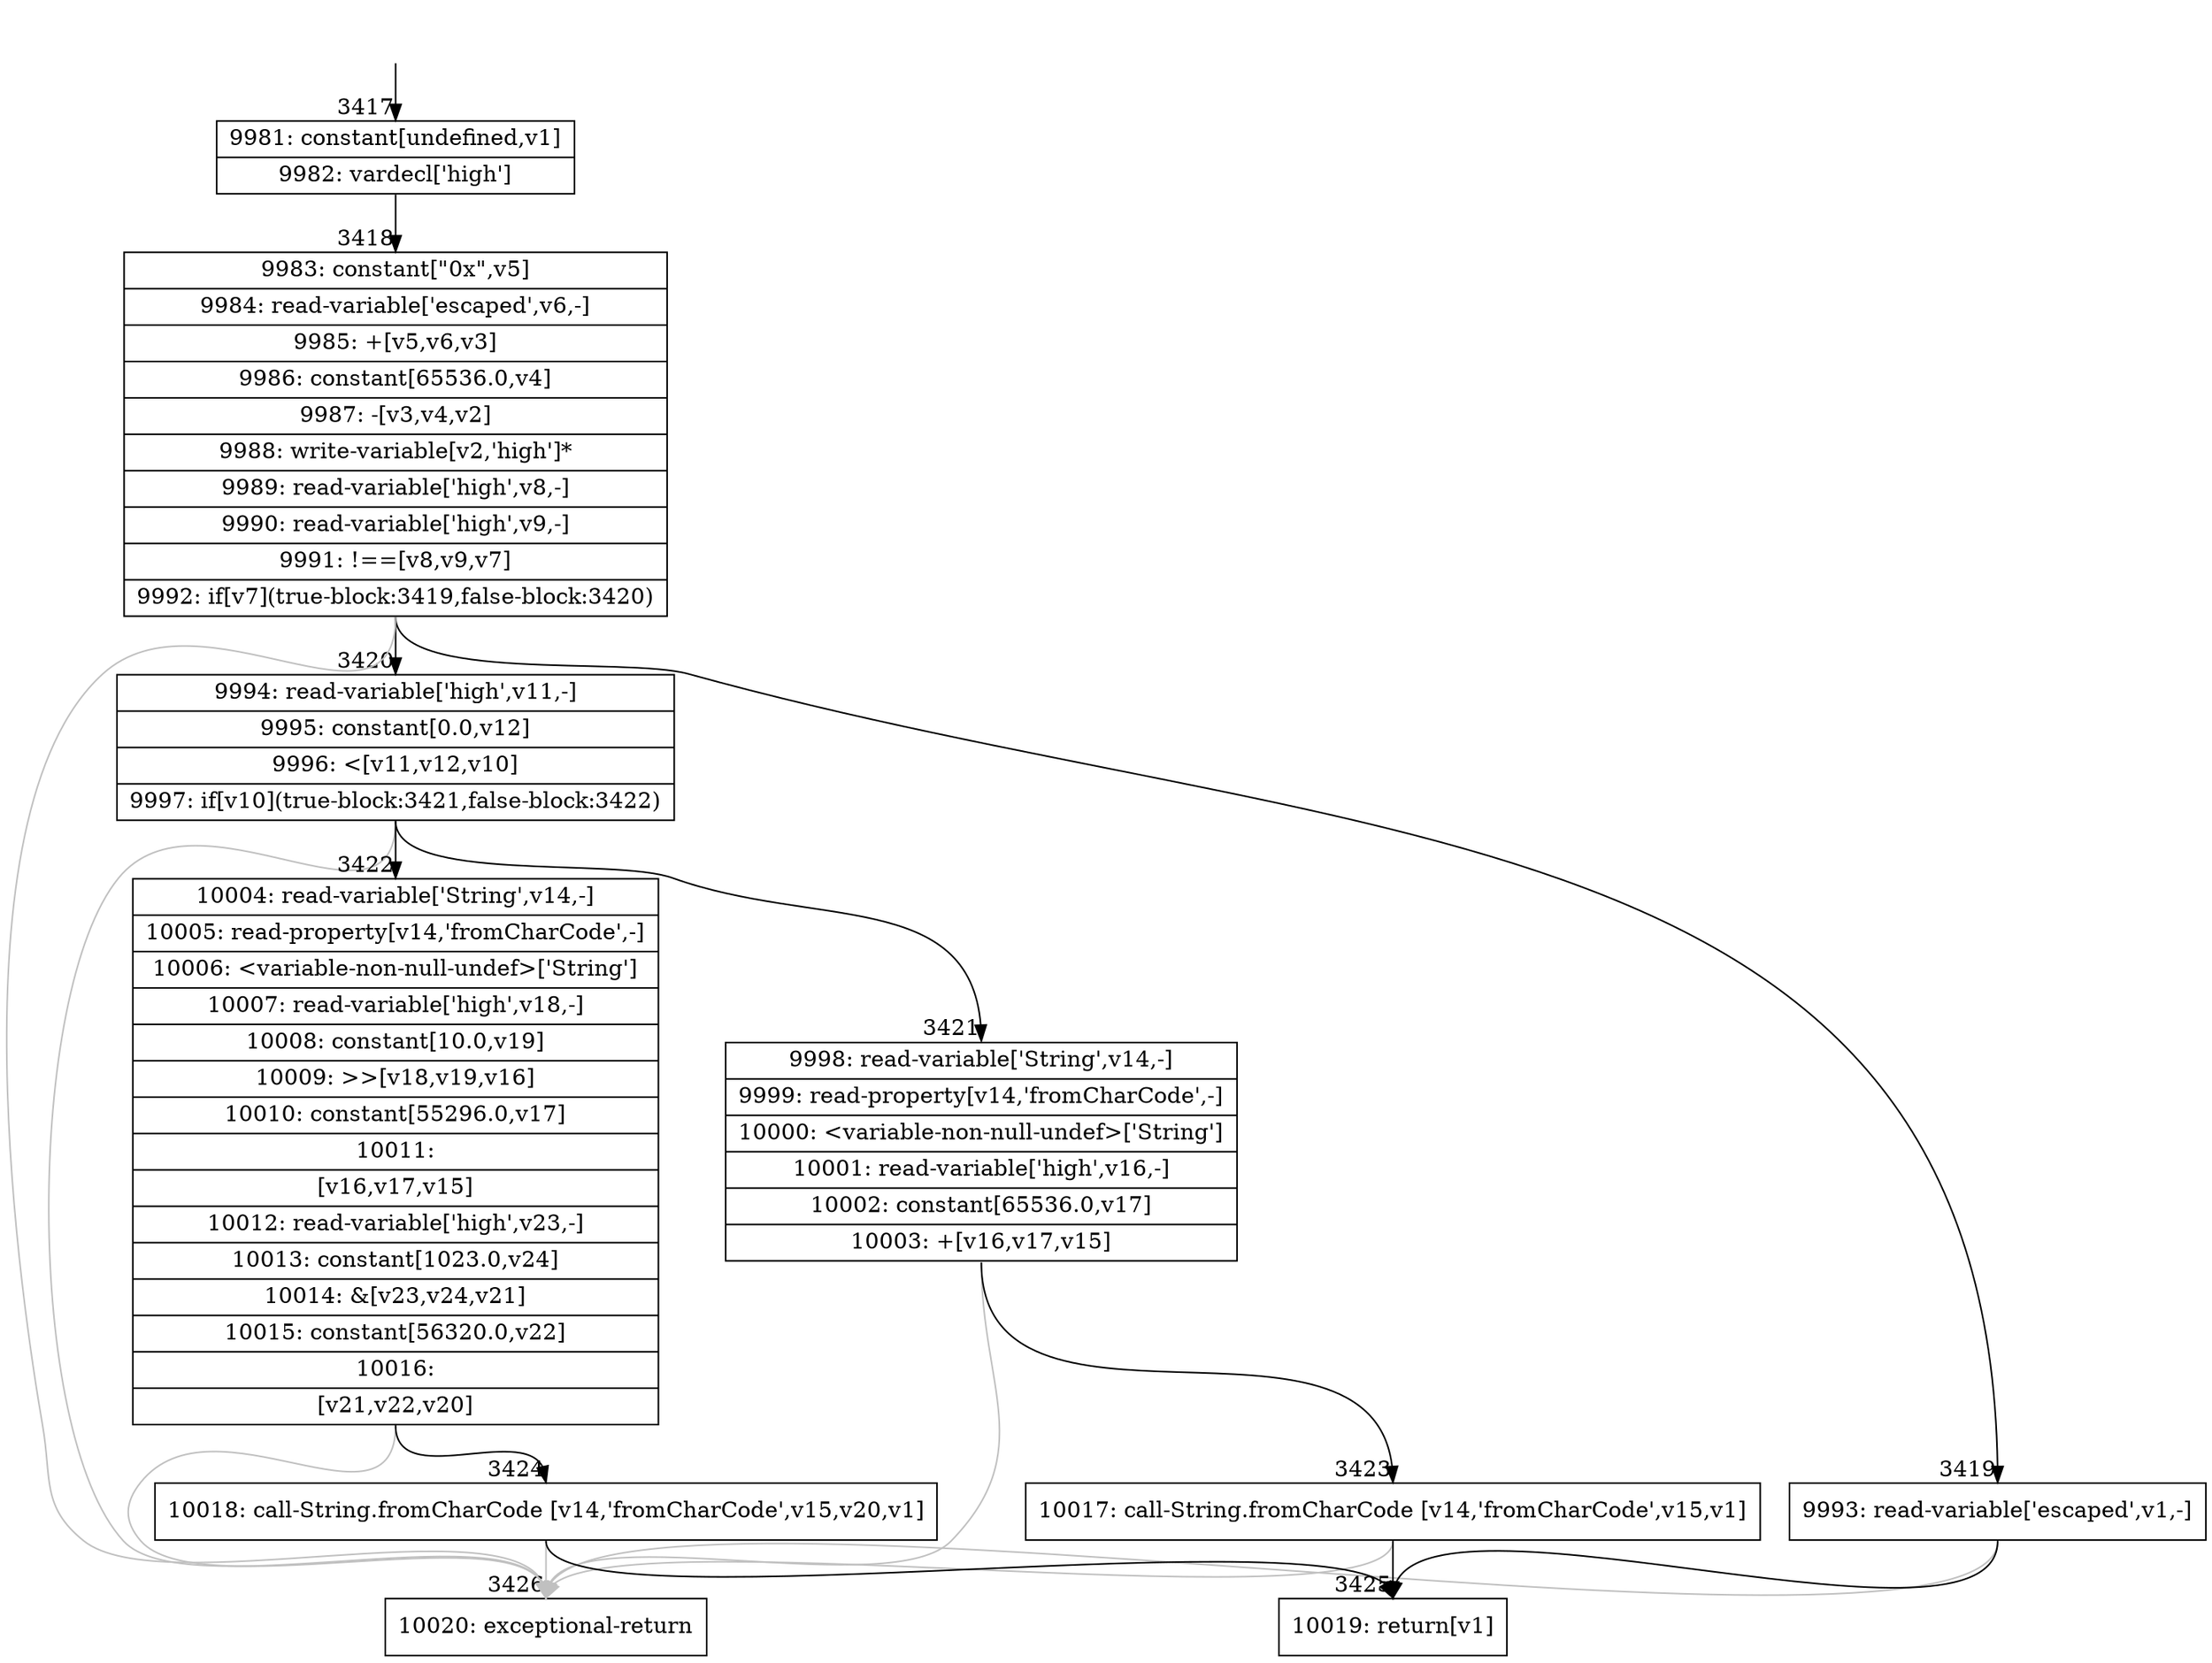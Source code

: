 digraph {
rankdir="TD"
BB_entry224[shape=none,label=""];
BB_entry224 -> BB3417 [tailport=s, headport=n, headlabel="    3417"]
BB3417 [shape=record label="{9981: constant[undefined,v1]|9982: vardecl['high']}" ] 
BB3417 -> BB3418 [tailport=s, headport=n, headlabel="      3418"]
BB3418 [shape=record label="{9983: constant[\"0x\",v5]|9984: read-variable['escaped',v6,-]|9985: +[v5,v6,v3]|9986: constant[65536.0,v4]|9987: -[v3,v4,v2]|9988: write-variable[v2,'high']*|9989: read-variable['high',v8,-]|9990: read-variable['high',v9,-]|9991: !==[v8,v9,v7]|9992: if[v7](true-block:3419,false-block:3420)}" ] 
BB3418 -> BB3419 [tailport=s, headport=n, headlabel="      3419"]
BB3418 -> BB3420 [tailport=s, headport=n, headlabel="      3420"]
BB3418 -> BB3426 [tailport=s, headport=n, color=gray, headlabel="      3426"]
BB3419 [shape=record label="{9993: read-variable['escaped',v1,-]}" ] 
BB3419 -> BB3425 [tailport=s, headport=n, headlabel="      3425"]
BB3419 -> BB3426 [tailport=s, headport=n, color=gray]
BB3420 [shape=record label="{9994: read-variable['high',v11,-]|9995: constant[0.0,v12]|9996: \<[v11,v12,v10]|9997: if[v10](true-block:3421,false-block:3422)}" ] 
BB3420 -> BB3421 [tailport=s, headport=n, headlabel="      3421"]
BB3420 -> BB3422 [tailport=s, headport=n, headlabel="      3422"]
BB3420 -> BB3426 [tailport=s, headport=n, color=gray]
BB3421 [shape=record label="{9998: read-variable['String',v14,-]|9999: read-property[v14,'fromCharCode',-]|10000: \<variable-non-null-undef\>['String']|10001: read-variable['high',v16,-]|10002: constant[65536.0,v17]|10003: +[v16,v17,v15]}" ] 
BB3421 -> BB3423 [tailport=s, headport=n, headlabel="      3423"]
BB3421 -> BB3426 [tailport=s, headport=n, color=gray]
BB3422 [shape=record label="{10004: read-variable['String',v14,-]|10005: read-property[v14,'fromCharCode',-]|10006: \<variable-non-null-undef\>['String']|10007: read-variable['high',v18,-]|10008: constant[10.0,v19]|10009: \>\>[v18,v19,v16]|10010: constant[55296.0,v17]|10011: |[v16,v17,v15]|10012: read-variable['high',v23,-]|10013: constant[1023.0,v24]|10014: &[v23,v24,v21]|10015: constant[56320.0,v22]|10016: |[v21,v22,v20]}" ] 
BB3422 -> BB3424 [tailport=s, headport=n, headlabel="      3424"]
BB3422 -> BB3426 [tailport=s, headport=n, color=gray]
BB3423 [shape=record label="{10017: call-String.fromCharCode [v14,'fromCharCode',v15,v1]}" ] 
BB3423 -> BB3425 [tailport=s, headport=n]
BB3423 -> BB3426 [tailport=s, headport=n, color=gray]
BB3424 [shape=record label="{10018: call-String.fromCharCode [v14,'fromCharCode',v15,v20,v1]}" ] 
BB3424 -> BB3425 [tailport=s, headport=n]
BB3424 -> BB3426 [tailport=s, headport=n, color=gray]
BB3425 [shape=record label="{10019: return[v1]}" ] 
BB3426 [shape=record label="{10020: exceptional-return}" ] 
}
